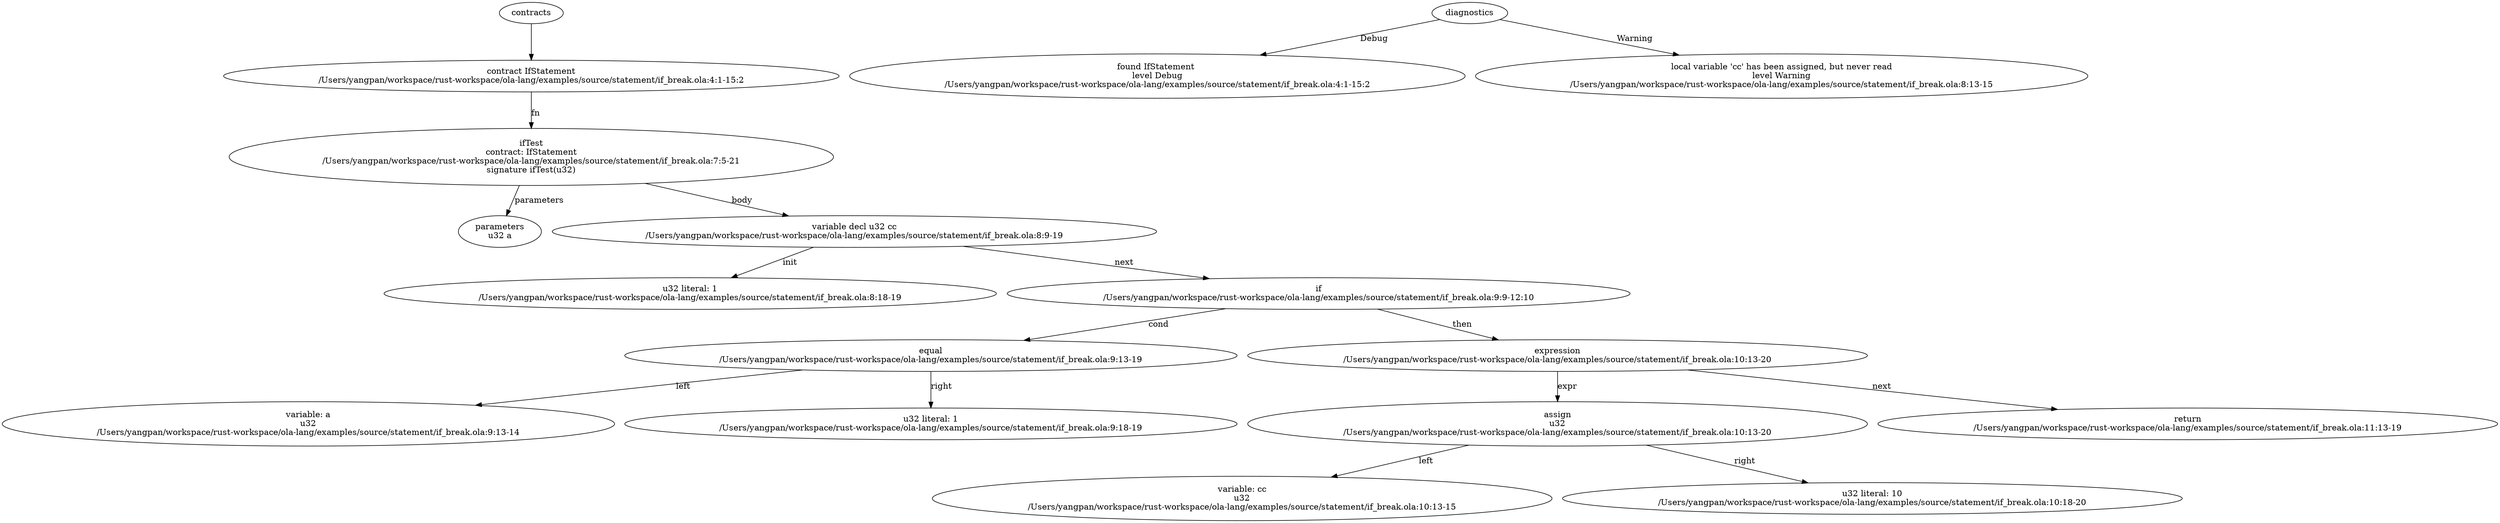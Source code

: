 strict digraph "/Users/yangpan/workspace/rust-workspace/ola-lang/examples/source/statement/if_break.ola" {
	contract [label="contract IfStatement\n/Users/yangpan/workspace/rust-workspace/ola-lang/examples/source/statement/if_break.ola:4:1-15:2"]
	ifTest [label="ifTest\ncontract: IfStatement\n/Users/yangpan/workspace/rust-workspace/ola-lang/examples/source/statement/if_break.ola:7:5-21\nsignature ifTest(u32)"]
	parameters [label="parameters\nu32 a"]
	var_decl [label="variable decl u32 cc\n/Users/yangpan/workspace/rust-workspace/ola-lang/examples/source/statement/if_break.ola:8:9-19"]
	number_literal [label="u32 literal: 1\n/Users/yangpan/workspace/rust-workspace/ola-lang/examples/source/statement/if_break.ola:8:18-19"]
	if [label="if\n/Users/yangpan/workspace/rust-workspace/ola-lang/examples/source/statement/if_break.ola:9:9-12:10"]
	equal [label="equal\n/Users/yangpan/workspace/rust-workspace/ola-lang/examples/source/statement/if_break.ola:9:13-19"]
	variable [label="variable: a\nu32\n/Users/yangpan/workspace/rust-workspace/ola-lang/examples/source/statement/if_break.ola:9:13-14"]
	number_literal_9 [label="u32 literal: 1\n/Users/yangpan/workspace/rust-workspace/ola-lang/examples/source/statement/if_break.ola:9:18-19"]
	expr [label="expression\n/Users/yangpan/workspace/rust-workspace/ola-lang/examples/source/statement/if_break.ola:10:13-20"]
	assign [label="assign\nu32\n/Users/yangpan/workspace/rust-workspace/ola-lang/examples/source/statement/if_break.ola:10:13-20"]
	variable_12 [label="variable: cc\nu32\n/Users/yangpan/workspace/rust-workspace/ola-lang/examples/source/statement/if_break.ola:10:13-15"]
	number_literal_13 [label="u32 literal: 10\n/Users/yangpan/workspace/rust-workspace/ola-lang/examples/source/statement/if_break.ola:10:18-20"]
	return [label="return\n/Users/yangpan/workspace/rust-workspace/ola-lang/examples/source/statement/if_break.ola:11:13-19"]
	diagnostic [label="found IfStatement \nlevel Debug\n/Users/yangpan/workspace/rust-workspace/ola-lang/examples/source/statement/if_break.ola:4:1-15:2"]
	diagnostic_17 [label="local variable 'cc' has been assigned, but never read\nlevel Warning\n/Users/yangpan/workspace/rust-workspace/ola-lang/examples/source/statement/if_break.ola:8:13-15"]
	contracts -> contract
	contract -> ifTest [label="fn"]
	ifTest -> parameters [label="parameters"]
	ifTest -> var_decl [label="body"]
	var_decl -> number_literal [label="init"]
	var_decl -> if [label="next"]
	if -> equal [label="cond"]
	equal -> variable [label="left"]
	equal -> number_literal_9 [label="right"]
	if -> expr [label="then"]
	expr -> assign [label="expr"]
	assign -> variable_12 [label="left"]
	assign -> number_literal_13 [label="right"]
	expr -> return [label="next"]
	diagnostics -> diagnostic [label="Debug"]
	diagnostics -> diagnostic_17 [label="Warning"]
}
